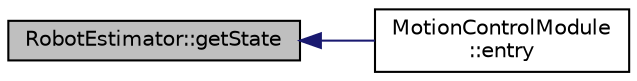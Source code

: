 digraph "RobotEstimator::getState"
{
  edge [fontname="Helvetica",fontsize="10",labelfontname="Helvetica",labelfontsize="10"];
  node [fontname="Helvetica",fontsize="10",shape=record];
  rankdir="LR";
  Node5 [label="RobotEstimator::getState",height=0.2,width=0.4,color="black", fillcolor="grey75", style="filled", fontcolor="black"];
  Node5 -> Node6 [dir="back",color="midnightblue",fontsize="10",style="solid",fontname="Helvetica"];
  Node6 [label="MotionControlModule\l::entry",height=0.2,width=0.4,color="black", fillcolor="white", style="filled",URL="$class_motion_control_module.html#ae9ce65e3c14d0effbac1c1a3b93fb5b1",tooltip="Called by the RTOS at the desired update rate. "];
}
